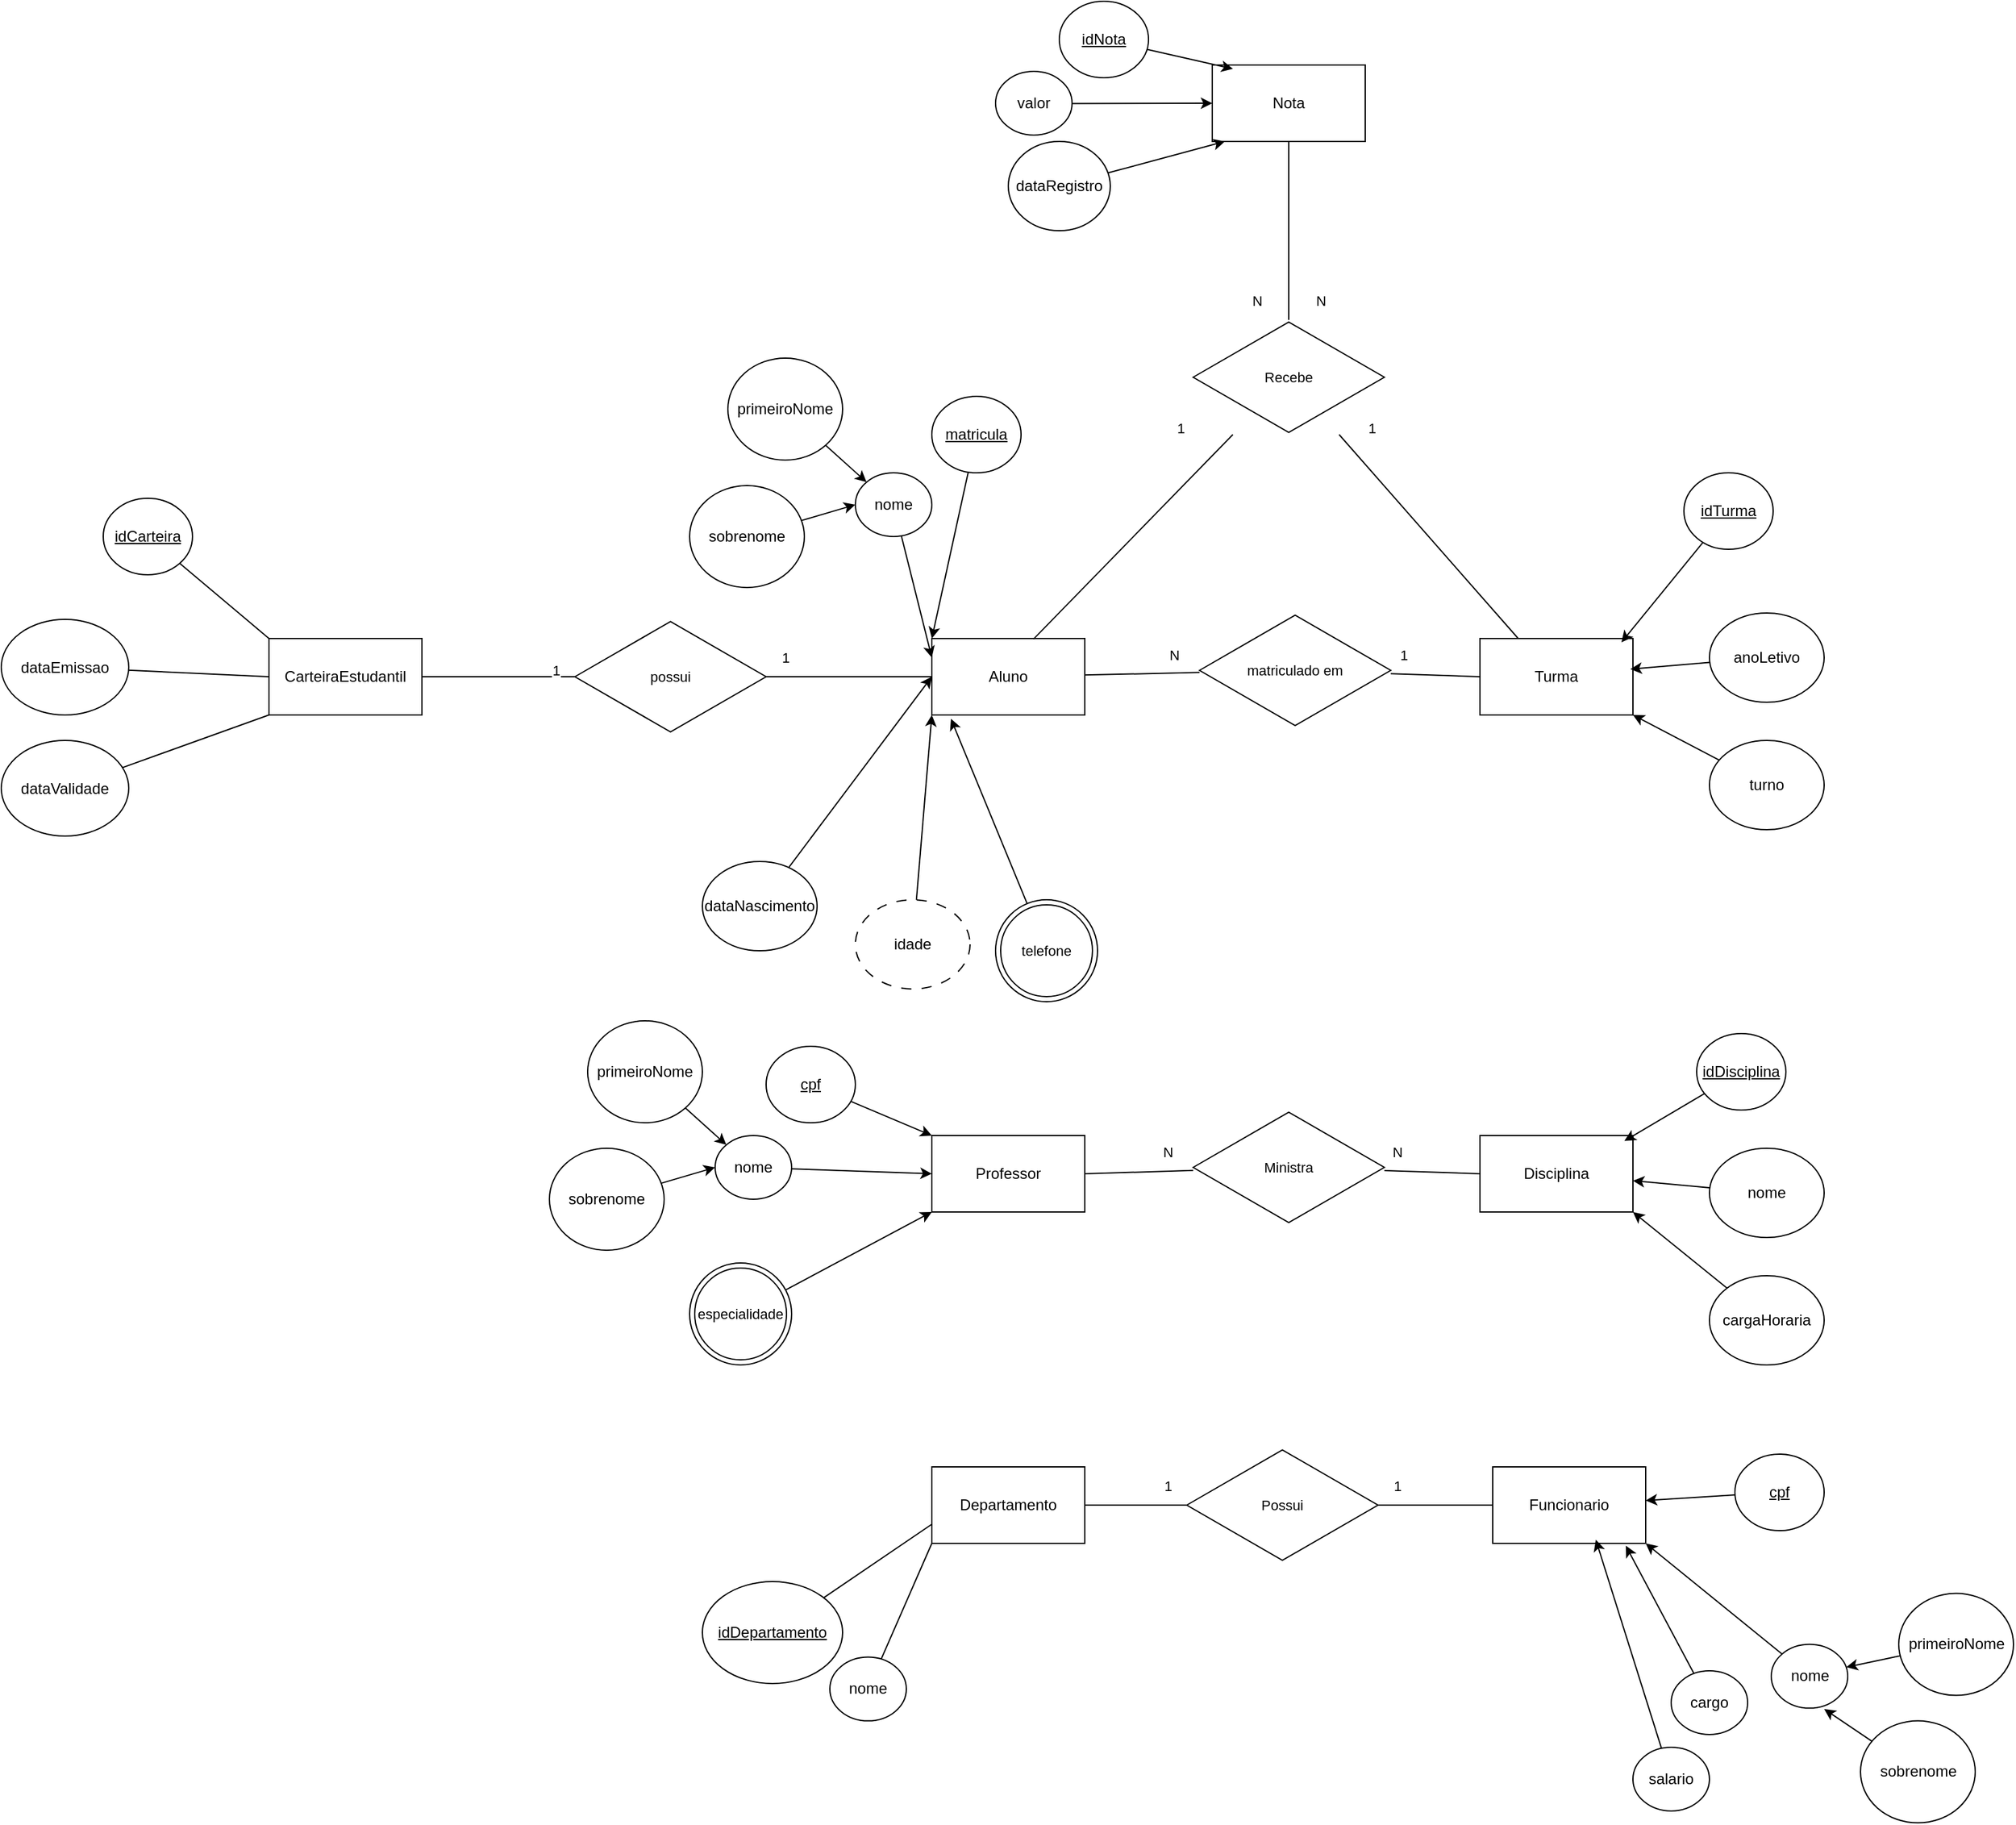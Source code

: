 <mxfile version="28.1.0">
  <diagram id="C5RBs43oDa-KdzZeNtuy" name="Page-1">
    <mxGraphModel dx="2505" dy="2043" grid="1" gridSize="10" guides="1" tooltips="1" connect="1" arrows="1" fold="1" page="1" pageScale="1" pageWidth="827" pageHeight="1169" math="0" shadow="0">
      <root>
        <mxCell id="WIyWlLk6GJQsqaUBKTNV-0" />
        <mxCell id="WIyWlLk6GJQsqaUBKTNV-1" parent="WIyWlLk6GJQsqaUBKTNV-0" />
        <mxCell id="aJ0csZWAjKoqi-2T0C5s-0" value="Aluno" style="rounded=0;whiteSpace=wrap;html=1;" vertex="1" parent="WIyWlLk6GJQsqaUBKTNV-1">
          <mxGeometry x="80" y="340" width="120" height="60" as="geometry" />
        </mxCell>
        <mxCell id="aJ0csZWAjKoqi-2T0C5s-2" style="rounded=0;orthogonalLoop=1;jettySize=auto;html=1;entryX=0;entryY=0;entryDx=0;entryDy=0;" edge="1" parent="WIyWlLk6GJQsqaUBKTNV-1" source="aJ0csZWAjKoqi-2T0C5s-1" target="aJ0csZWAjKoqi-2T0C5s-0">
          <mxGeometry relative="1" as="geometry" />
        </mxCell>
        <mxCell id="aJ0csZWAjKoqi-2T0C5s-1" value="matricula" style="ellipse;whiteSpace=wrap;html=1;fontStyle=4" vertex="1" parent="WIyWlLk6GJQsqaUBKTNV-1">
          <mxGeometry x="80" y="150" width="70" height="60" as="geometry" />
        </mxCell>
        <mxCell id="aJ0csZWAjKoqi-2T0C5s-4" style="edgeStyle=none;shape=connector;rounded=0;orthogonalLoop=1;jettySize=auto;html=1;entryX=0;entryY=0.25;entryDx=0;entryDy=0;strokeColor=default;align=center;verticalAlign=middle;fontFamily=Helvetica;fontSize=11;fontColor=default;labelBackgroundColor=default;endArrow=classic;" edge="1" parent="WIyWlLk6GJQsqaUBKTNV-1" source="aJ0csZWAjKoqi-2T0C5s-3" target="aJ0csZWAjKoqi-2T0C5s-0">
          <mxGeometry relative="1" as="geometry" />
        </mxCell>
        <mxCell id="aJ0csZWAjKoqi-2T0C5s-3" value="nome" style="ellipse;whiteSpace=wrap;html=1;fontStyle=0" vertex="1" parent="WIyWlLk6GJQsqaUBKTNV-1">
          <mxGeometry x="20" y="210" width="60" height="50" as="geometry" />
        </mxCell>
        <mxCell id="aJ0csZWAjKoqi-2T0C5s-6" style="edgeStyle=none;shape=connector;rounded=0;orthogonalLoop=1;jettySize=auto;html=1;entryX=0;entryY=0;entryDx=0;entryDy=0;strokeColor=default;align=center;verticalAlign=middle;fontFamily=Helvetica;fontSize=11;fontColor=default;labelBackgroundColor=default;endArrow=classic;" edge="1" parent="WIyWlLk6GJQsqaUBKTNV-1" source="aJ0csZWAjKoqi-2T0C5s-5" target="aJ0csZWAjKoqi-2T0C5s-3">
          <mxGeometry relative="1" as="geometry" />
        </mxCell>
        <mxCell id="aJ0csZWAjKoqi-2T0C5s-5" value="primeiroNome" style="ellipse;whiteSpace=wrap;html=1;fontStyle=0" vertex="1" parent="WIyWlLk6GJQsqaUBKTNV-1">
          <mxGeometry x="-80" y="120" width="90" height="80" as="geometry" />
        </mxCell>
        <mxCell id="aJ0csZWAjKoqi-2T0C5s-8" style="edgeStyle=none;shape=connector;rounded=0;orthogonalLoop=1;jettySize=auto;html=1;entryX=0;entryY=0.5;entryDx=0;entryDy=0;strokeColor=default;align=center;verticalAlign=middle;fontFamily=Helvetica;fontSize=11;fontColor=default;labelBackgroundColor=default;endArrow=classic;" edge="1" parent="WIyWlLk6GJQsqaUBKTNV-1" source="aJ0csZWAjKoqi-2T0C5s-7" target="aJ0csZWAjKoqi-2T0C5s-3">
          <mxGeometry relative="1" as="geometry" />
        </mxCell>
        <mxCell id="aJ0csZWAjKoqi-2T0C5s-7" value="sobrenome" style="ellipse;whiteSpace=wrap;html=1;fontStyle=0" vertex="1" parent="WIyWlLk6GJQsqaUBKTNV-1">
          <mxGeometry x="-110" y="220" width="90" height="80" as="geometry" />
        </mxCell>
        <mxCell id="aJ0csZWAjKoqi-2T0C5s-10" style="edgeStyle=none;shape=connector;rounded=0;orthogonalLoop=1;jettySize=auto;html=1;entryX=0;entryY=0.5;entryDx=0;entryDy=0;strokeColor=default;align=center;verticalAlign=middle;fontFamily=Helvetica;fontSize=11;fontColor=default;labelBackgroundColor=default;endArrow=classic;" edge="1" parent="WIyWlLk6GJQsqaUBKTNV-1" source="aJ0csZWAjKoqi-2T0C5s-9" target="aJ0csZWAjKoqi-2T0C5s-0">
          <mxGeometry relative="1" as="geometry" />
        </mxCell>
        <mxCell id="aJ0csZWAjKoqi-2T0C5s-9" value="dataNascimento" style="ellipse;whiteSpace=wrap;html=1;fontStyle=0" vertex="1" parent="WIyWlLk6GJQsqaUBKTNV-1">
          <mxGeometry x="-100" y="515" width="90" height="70" as="geometry" />
        </mxCell>
        <mxCell id="aJ0csZWAjKoqi-2T0C5s-12" style="edgeStyle=none;shape=connector;rounded=0;orthogonalLoop=1;jettySize=auto;html=1;entryX=0;entryY=1;entryDx=0;entryDy=0;strokeColor=default;align=center;verticalAlign=middle;fontFamily=Helvetica;fontSize=11;fontColor=default;labelBackgroundColor=default;endArrow=classic;" edge="1" parent="WIyWlLk6GJQsqaUBKTNV-1" source="aJ0csZWAjKoqi-2T0C5s-11" target="aJ0csZWAjKoqi-2T0C5s-0">
          <mxGeometry relative="1" as="geometry" />
        </mxCell>
        <mxCell id="aJ0csZWAjKoqi-2T0C5s-11" value="idade" style="ellipse;whiteSpace=wrap;html=1;fontStyle=0;dashed=1;dashPattern=8 8;" vertex="1" parent="WIyWlLk6GJQsqaUBKTNV-1">
          <mxGeometry x="20" y="545" width="90" height="70" as="geometry" />
        </mxCell>
        <mxCell id="aJ0csZWAjKoqi-2T0C5s-13" value="telefone" style="ellipse;shape=doubleEllipse;whiteSpace=wrap;html=1;aspect=fixed;fontFamily=Helvetica;fontSize=11;fontColor=default;labelBackgroundColor=default;" vertex="1" parent="WIyWlLk6GJQsqaUBKTNV-1">
          <mxGeometry x="130" y="545" width="80" height="80" as="geometry" />
        </mxCell>
        <mxCell id="aJ0csZWAjKoqi-2T0C5s-14" style="edgeStyle=none;shape=connector;rounded=0;orthogonalLoop=1;jettySize=auto;html=1;entryX=0.125;entryY=1.05;entryDx=0;entryDy=0;entryPerimeter=0;strokeColor=default;align=center;verticalAlign=middle;fontFamily=Helvetica;fontSize=11;fontColor=default;labelBackgroundColor=default;endArrow=classic;" edge="1" parent="WIyWlLk6GJQsqaUBKTNV-1" source="aJ0csZWAjKoqi-2T0C5s-13" target="aJ0csZWAjKoqi-2T0C5s-0">
          <mxGeometry relative="1" as="geometry" />
        </mxCell>
        <mxCell id="aJ0csZWAjKoqi-2T0C5s-15" value="Turma" style="rounded=0;whiteSpace=wrap;html=1;" vertex="1" parent="WIyWlLk6GJQsqaUBKTNV-1">
          <mxGeometry x="510" y="340" width="120" height="60" as="geometry" />
        </mxCell>
        <mxCell id="aJ0csZWAjKoqi-2T0C5s-16" value="idTurma" style="ellipse;whiteSpace=wrap;html=1;fontStyle=4" vertex="1" parent="WIyWlLk6GJQsqaUBKTNV-1">
          <mxGeometry x="670" y="210" width="70" height="60" as="geometry" />
        </mxCell>
        <mxCell id="aJ0csZWAjKoqi-2T0C5s-17" style="edgeStyle=none;shape=connector;rounded=0;orthogonalLoop=1;jettySize=auto;html=1;entryX=0.925;entryY=0.05;entryDx=0;entryDy=0;entryPerimeter=0;strokeColor=default;align=center;verticalAlign=middle;fontFamily=Helvetica;fontSize=11;fontColor=default;labelBackgroundColor=default;endArrow=classic;" edge="1" parent="WIyWlLk6GJQsqaUBKTNV-1" source="aJ0csZWAjKoqi-2T0C5s-16" target="aJ0csZWAjKoqi-2T0C5s-15">
          <mxGeometry relative="1" as="geometry" />
        </mxCell>
        <mxCell id="aJ0csZWAjKoqi-2T0C5s-18" value="anoLetivo" style="ellipse;whiteSpace=wrap;html=1;fontStyle=0" vertex="1" parent="WIyWlLk6GJQsqaUBKTNV-1">
          <mxGeometry x="690" y="320" width="90" height="70" as="geometry" />
        </mxCell>
        <mxCell id="aJ0csZWAjKoqi-2T0C5s-19" style="edgeStyle=none;shape=connector;rounded=0;orthogonalLoop=1;jettySize=auto;html=1;entryX=0.983;entryY=0.4;entryDx=0;entryDy=0;entryPerimeter=0;strokeColor=default;align=center;verticalAlign=middle;fontFamily=Helvetica;fontSize=11;fontColor=default;labelBackgroundColor=default;endArrow=classic;" edge="1" parent="WIyWlLk6GJQsqaUBKTNV-1" source="aJ0csZWAjKoqi-2T0C5s-18" target="aJ0csZWAjKoqi-2T0C5s-15">
          <mxGeometry relative="1" as="geometry" />
        </mxCell>
        <mxCell id="aJ0csZWAjKoqi-2T0C5s-21" style="edgeStyle=none;shape=connector;rounded=0;orthogonalLoop=1;jettySize=auto;html=1;entryX=1;entryY=1;entryDx=0;entryDy=0;strokeColor=default;align=center;verticalAlign=middle;fontFamily=Helvetica;fontSize=11;fontColor=default;labelBackgroundColor=default;endArrow=classic;" edge="1" parent="WIyWlLk6GJQsqaUBKTNV-1" source="aJ0csZWAjKoqi-2T0C5s-20" target="aJ0csZWAjKoqi-2T0C5s-15">
          <mxGeometry relative="1" as="geometry" />
        </mxCell>
        <mxCell id="aJ0csZWAjKoqi-2T0C5s-20" value="turno" style="ellipse;whiteSpace=wrap;html=1;fontStyle=0" vertex="1" parent="WIyWlLk6GJQsqaUBKTNV-1">
          <mxGeometry x="690" y="420" width="90" height="70" as="geometry" />
        </mxCell>
        <mxCell id="aJ0csZWAjKoqi-2T0C5s-22" value="Professor" style="rounded=0;whiteSpace=wrap;html=1;" vertex="1" parent="WIyWlLk6GJQsqaUBKTNV-1">
          <mxGeometry x="80" y="730" width="120" height="60" as="geometry" />
        </mxCell>
        <mxCell id="aJ0csZWAjKoqi-2T0C5s-24" style="edgeStyle=none;shape=connector;rounded=0;orthogonalLoop=1;jettySize=auto;html=1;entryX=0;entryY=0;entryDx=0;entryDy=0;strokeColor=default;align=center;verticalAlign=middle;fontFamily=Helvetica;fontSize=11;fontColor=default;labelBackgroundColor=default;endArrow=classic;" edge="1" parent="WIyWlLk6GJQsqaUBKTNV-1" source="aJ0csZWAjKoqi-2T0C5s-23" target="aJ0csZWAjKoqi-2T0C5s-22">
          <mxGeometry relative="1" as="geometry" />
        </mxCell>
        <mxCell id="aJ0csZWAjKoqi-2T0C5s-23" value="cpf" style="ellipse;whiteSpace=wrap;html=1;fontStyle=4" vertex="1" parent="WIyWlLk6GJQsqaUBKTNV-1">
          <mxGeometry x="-50" y="660" width="70" height="60" as="geometry" />
        </mxCell>
        <mxCell id="aJ0csZWAjKoqi-2T0C5s-30" style="edgeStyle=none;shape=connector;rounded=0;orthogonalLoop=1;jettySize=auto;html=1;entryX=0;entryY=0.5;entryDx=0;entryDy=0;strokeColor=default;align=center;verticalAlign=middle;fontFamily=Helvetica;fontSize=11;fontColor=default;labelBackgroundColor=default;endArrow=classic;" edge="1" parent="WIyWlLk6GJQsqaUBKTNV-1" source="aJ0csZWAjKoqi-2T0C5s-25" target="aJ0csZWAjKoqi-2T0C5s-22">
          <mxGeometry relative="1" as="geometry" />
        </mxCell>
        <mxCell id="aJ0csZWAjKoqi-2T0C5s-25" value="nome" style="ellipse;whiteSpace=wrap;html=1;fontStyle=0" vertex="1" parent="WIyWlLk6GJQsqaUBKTNV-1">
          <mxGeometry x="-90" y="730" width="60" height="50" as="geometry" />
        </mxCell>
        <mxCell id="aJ0csZWAjKoqi-2T0C5s-26" style="edgeStyle=none;shape=connector;rounded=0;orthogonalLoop=1;jettySize=auto;html=1;entryX=0;entryY=0;entryDx=0;entryDy=0;strokeColor=default;align=center;verticalAlign=middle;fontFamily=Helvetica;fontSize=11;fontColor=default;labelBackgroundColor=default;endArrow=classic;" edge="1" parent="WIyWlLk6GJQsqaUBKTNV-1" source="aJ0csZWAjKoqi-2T0C5s-27" target="aJ0csZWAjKoqi-2T0C5s-25">
          <mxGeometry relative="1" as="geometry" />
        </mxCell>
        <mxCell id="aJ0csZWAjKoqi-2T0C5s-27" value="primeiroNome" style="ellipse;whiteSpace=wrap;html=1;fontStyle=0" vertex="1" parent="WIyWlLk6GJQsqaUBKTNV-1">
          <mxGeometry x="-190" y="640" width="90" height="80" as="geometry" />
        </mxCell>
        <mxCell id="aJ0csZWAjKoqi-2T0C5s-28" style="edgeStyle=none;shape=connector;rounded=0;orthogonalLoop=1;jettySize=auto;html=1;entryX=0;entryY=0.5;entryDx=0;entryDy=0;strokeColor=default;align=center;verticalAlign=middle;fontFamily=Helvetica;fontSize=11;fontColor=default;labelBackgroundColor=default;endArrow=classic;" edge="1" parent="WIyWlLk6GJQsqaUBKTNV-1" source="aJ0csZWAjKoqi-2T0C5s-29" target="aJ0csZWAjKoqi-2T0C5s-25">
          <mxGeometry relative="1" as="geometry" />
        </mxCell>
        <mxCell id="aJ0csZWAjKoqi-2T0C5s-29" value="sobrenome" style="ellipse;whiteSpace=wrap;html=1;fontStyle=0" vertex="1" parent="WIyWlLk6GJQsqaUBKTNV-1">
          <mxGeometry x="-220" y="740" width="90" height="80" as="geometry" />
        </mxCell>
        <mxCell id="aJ0csZWAjKoqi-2T0C5s-32" style="edgeStyle=none;shape=connector;rounded=0;orthogonalLoop=1;jettySize=auto;html=1;entryX=0;entryY=1;entryDx=0;entryDy=0;strokeColor=default;align=center;verticalAlign=middle;fontFamily=Helvetica;fontSize=11;fontColor=default;labelBackgroundColor=default;endArrow=classic;" edge="1" parent="WIyWlLk6GJQsqaUBKTNV-1" source="aJ0csZWAjKoqi-2T0C5s-31" target="aJ0csZWAjKoqi-2T0C5s-22">
          <mxGeometry relative="1" as="geometry" />
        </mxCell>
        <mxCell id="aJ0csZWAjKoqi-2T0C5s-31" value="especialidade" style="ellipse;shape=doubleEllipse;whiteSpace=wrap;html=1;aspect=fixed;fontFamily=Helvetica;fontSize=11;fontColor=default;labelBackgroundColor=default;" vertex="1" parent="WIyWlLk6GJQsqaUBKTNV-1">
          <mxGeometry x="-110" y="830" width="80" height="80" as="geometry" />
        </mxCell>
        <mxCell id="aJ0csZWAjKoqi-2T0C5s-33" value="Disciplina" style="rounded=0;whiteSpace=wrap;html=1;" vertex="1" parent="WIyWlLk6GJQsqaUBKTNV-1">
          <mxGeometry x="510" y="730" width="120" height="60" as="geometry" />
        </mxCell>
        <mxCell id="aJ0csZWAjKoqi-2T0C5s-34" value="idDisciplina" style="ellipse;whiteSpace=wrap;html=1;fontStyle=4" vertex="1" parent="WIyWlLk6GJQsqaUBKTNV-1">
          <mxGeometry x="680" y="650" width="70" height="60" as="geometry" />
        </mxCell>
        <mxCell id="aJ0csZWAjKoqi-2T0C5s-35" style="edgeStyle=none;shape=connector;rounded=0;orthogonalLoop=1;jettySize=auto;html=1;entryX=0.944;entryY=0.071;entryDx=0;entryDy=0;entryPerimeter=0;strokeColor=default;align=center;verticalAlign=middle;fontFamily=Helvetica;fontSize=11;fontColor=default;labelBackgroundColor=default;endArrow=classic;" edge="1" parent="WIyWlLk6GJQsqaUBKTNV-1" source="aJ0csZWAjKoqi-2T0C5s-34" target="aJ0csZWAjKoqi-2T0C5s-33">
          <mxGeometry relative="1" as="geometry" />
        </mxCell>
        <mxCell id="aJ0csZWAjKoqi-2T0C5s-37" style="edgeStyle=none;shape=connector;rounded=0;orthogonalLoop=1;jettySize=auto;html=1;strokeColor=default;align=center;verticalAlign=middle;fontFamily=Helvetica;fontSize=11;fontColor=default;labelBackgroundColor=default;endArrow=classic;" edge="1" parent="WIyWlLk6GJQsqaUBKTNV-1" source="aJ0csZWAjKoqi-2T0C5s-36" target="aJ0csZWAjKoqi-2T0C5s-33">
          <mxGeometry relative="1" as="geometry" />
        </mxCell>
        <mxCell id="aJ0csZWAjKoqi-2T0C5s-36" value="nome" style="ellipse;whiteSpace=wrap;html=1;fontStyle=0" vertex="1" parent="WIyWlLk6GJQsqaUBKTNV-1">
          <mxGeometry x="690" y="740" width="90" height="70" as="geometry" />
        </mxCell>
        <mxCell id="aJ0csZWAjKoqi-2T0C5s-39" style="edgeStyle=none;shape=connector;rounded=0;orthogonalLoop=1;jettySize=auto;html=1;entryX=1;entryY=1;entryDx=0;entryDy=0;strokeColor=default;align=center;verticalAlign=middle;fontFamily=Helvetica;fontSize=11;fontColor=default;labelBackgroundColor=default;endArrow=classic;" edge="1" parent="WIyWlLk6GJQsqaUBKTNV-1" source="aJ0csZWAjKoqi-2T0C5s-38" target="aJ0csZWAjKoqi-2T0C5s-33">
          <mxGeometry relative="1" as="geometry" />
        </mxCell>
        <mxCell id="aJ0csZWAjKoqi-2T0C5s-38" value="cargaHoraria" style="ellipse;whiteSpace=wrap;html=1;fontStyle=0" vertex="1" parent="WIyWlLk6GJQsqaUBKTNV-1">
          <mxGeometry x="690" y="840" width="90" height="70" as="geometry" />
        </mxCell>
        <mxCell id="aJ0csZWAjKoqi-2T0C5s-40" value="Nota" style="rounded=0;whiteSpace=wrap;html=1;" vertex="1" parent="WIyWlLk6GJQsqaUBKTNV-1">
          <mxGeometry x="300" y="-110" width="120" height="60" as="geometry" />
        </mxCell>
        <mxCell id="aJ0csZWAjKoqi-2T0C5s-41" value="idNota" style="ellipse;whiteSpace=wrap;html=1;fontStyle=4" vertex="1" parent="WIyWlLk6GJQsqaUBKTNV-1">
          <mxGeometry x="180" y="-160" width="70" height="60" as="geometry" />
        </mxCell>
        <mxCell id="aJ0csZWAjKoqi-2T0C5s-42" style="edgeStyle=none;shape=connector;rounded=0;orthogonalLoop=1;jettySize=auto;html=1;entryX=0.135;entryY=0.051;entryDx=0;entryDy=0;entryPerimeter=0;strokeColor=default;align=center;verticalAlign=middle;fontFamily=Helvetica;fontSize=11;fontColor=default;labelBackgroundColor=default;endArrow=classic;" edge="1" parent="WIyWlLk6GJQsqaUBKTNV-1" source="aJ0csZWAjKoqi-2T0C5s-41" target="aJ0csZWAjKoqi-2T0C5s-40">
          <mxGeometry relative="1" as="geometry" />
        </mxCell>
        <mxCell id="aJ0csZWAjKoqi-2T0C5s-46" style="edgeStyle=none;shape=connector;rounded=0;orthogonalLoop=1;jettySize=auto;html=1;strokeColor=default;align=center;verticalAlign=middle;fontFamily=Helvetica;fontSize=11;fontColor=default;labelBackgroundColor=default;endArrow=classic;" edge="1" parent="WIyWlLk6GJQsqaUBKTNV-1" source="aJ0csZWAjKoqi-2T0C5s-43" target="aJ0csZWAjKoqi-2T0C5s-40">
          <mxGeometry relative="1" as="geometry" />
        </mxCell>
        <mxCell id="aJ0csZWAjKoqi-2T0C5s-43" value="valor" style="ellipse;whiteSpace=wrap;html=1;fontStyle=0" vertex="1" parent="WIyWlLk6GJQsqaUBKTNV-1">
          <mxGeometry x="130" y="-105" width="60" height="50" as="geometry" />
        </mxCell>
        <mxCell id="aJ0csZWAjKoqi-2T0C5s-44" value="dataRegistro" style="ellipse;whiteSpace=wrap;html=1;fontStyle=0" vertex="1" parent="WIyWlLk6GJQsqaUBKTNV-1">
          <mxGeometry x="140" y="-50" width="80" height="70" as="geometry" />
        </mxCell>
        <mxCell id="aJ0csZWAjKoqi-2T0C5s-45" style="edgeStyle=none;shape=connector;rounded=0;orthogonalLoop=1;jettySize=auto;html=1;entryX=0.083;entryY=1;entryDx=0;entryDy=0;entryPerimeter=0;strokeColor=default;align=center;verticalAlign=middle;fontFamily=Helvetica;fontSize=11;fontColor=default;labelBackgroundColor=default;endArrow=classic;" edge="1" parent="WIyWlLk6GJQsqaUBKTNV-1" source="aJ0csZWAjKoqi-2T0C5s-44" target="aJ0csZWAjKoqi-2T0C5s-40">
          <mxGeometry relative="1" as="geometry" />
        </mxCell>
        <mxCell id="aJ0csZWAjKoqi-2T0C5s-47" value="Funcionario" style="rounded=0;whiteSpace=wrap;html=1;" vertex="1" parent="WIyWlLk6GJQsqaUBKTNV-1">
          <mxGeometry x="520" y="990" width="120" height="60" as="geometry" />
        </mxCell>
        <mxCell id="aJ0csZWAjKoqi-2T0C5s-49" style="edgeStyle=none;shape=connector;rounded=0;orthogonalLoop=1;jettySize=auto;html=1;strokeColor=default;align=center;verticalAlign=middle;fontFamily=Helvetica;fontSize=11;fontColor=default;labelBackgroundColor=default;endArrow=classic;" edge="1" parent="WIyWlLk6GJQsqaUBKTNV-1" source="aJ0csZWAjKoqi-2T0C5s-48" target="aJ0csZWAjKoqi-2T0C5s-47">
          <mxGeometry relative="1" as="geometry" />
        </mxCell>
        <mxCell id="aJ0csZWAjKoqi-2T0C5s-48" value="cpf" style="ellipse;whiteSpace=wrap;html=1;fontStyle=4" vertex="1" parent="WIyWlLk6GJQsqaUBKTNV-1">
          <mxGeometry x="710" y="980" width="70" height="60" as="geometry" />
        </mxCell>
        <mxCell id="aJ0csZWAjKoqi-2T0C5s-50" value="nome" style="ellipse;whiteSpace=wrap;html=1;fontStyle=0" vertex="1" parent="WIyWlLk6GJQsqaUBKTNV-1">
          <mxGeometry x="738.52" y="1129.28" width="60" height="50" as="geometry" />
        </mxCell>
        <mxCell id="aJ0csZWAjKoqi-2T0C5s-51" style="edgeStyle=none;shape=connector;rounded=0;orthogonalLoop=1;jettySize=auto;html=1;entryX=0.981;entryY=0.358;entryDx=0;entryDy=0;strokeColor=default;align=center;verticalAlign=middle;fontFamily=Helvetica;fontSize=11;fontColor=default;labelBackgroundColor=default;endArrow=classic;entryPerimeter=0;" edge="1" parent="WIyWlLk6GJQsqaUBKTNV-1" source="aJ0csZWAjKoqi-2T0C5s-52" target="aJ0csZWAjKoqi-2T0C5s-50">
          <mxGeometry relative="1" as="geometry" />
        </mxCell>
        <mxCell id="aJ0csZWAjKoqi-2T0C5s-52" value="primeiroNome" style="ellipse;whiteSpace=wrap;html=1;fontStyle=0" vertex="1" parent="WIyWlLk6GJQsqaUBKTNV-1">
          <mxGeometry x="838.52" y="1089.28" width="90" height="80" as="geometry" />
        </mxCell>
        <mxCell id="aJ0csZWAjKoqi-2T0C5s-53" style="edgeStyle=none;shape=connector;rounded=0;orthogonalLoop=1;jettySize=auto;html=1;strokeColor=default;align=center;verticalAlign=middle;fontFamily=Helvetica;fontSize=11;fontColor=default;labelBackgroundColor=default;endArrow=classic;" edge="1" parent="WIyWlLk6GJQsqaUBKTNV-1" source="aJ0csZWAjKoqi-2T0C5s-54">
          <mxGeometry relative="1" as="geometry">
            <mxPoint x="780" y="1180" as="targetPoint" />
          </mxGeometry>
        </mxCell>
        <mxCell id="aJ0csZWAjKoqi-2T0C5s-54" value="sobrenome" style="ellipse;whiteSpace=wrap;html=1;fontStyle=0" vertex="1" parent="WIyWlLk6GJQsqaUBKTNV-1">
          <mxGeometry x="808.52" y="1189.28" width="90" height="80" as="geometry" />
        </mxCell>
        <mxCell id="aJ0csZWAjKoqi-2T0C5s-55" style="edgeStyle=none;shape=connector;rounded=0;orthogonalLoop=1;jettySize=auto;html=1;entryX=1;entryY=1;entryDx=0;entryDy=0;strokeColor=default;align=center;verticalAlign=middle;fontFamily=Helvetica;fontSize=11;fontColor=default;labelBackgroundColor=default;endArrow=classic;" edge="1" parent="WIyWlLk6GJQsqaUBKTNV-1" source="aJ0csZWAjKoqi-2T0C5s-50" target="aJ0csZWAjKoqi-2T0C5s-47">
          <mxGeometry relative="1" as="geometry">
            <mxPoint x="730" y="1070" as="targetPoint" />
          </mxGeometry>
        </mxCell>
        <mxCell id="aJ0csZWAjKoqi-2T0C5s-57" value="salario&lt;span style=&quot;color: rgba(0, 0, 0, 0); font-family: monospace; font-size: 0px; text-align: start; text-wrap-mode: nowrap;&quot;&gt;%3CmxGraphModel%3E%3Croot%3E%3CmxCell%20id%3D%220%22%2F%3E%3CmxCell%20id%3D%221%22%20parent%3D%220%22%2F%3E%3CmxCell%20id%3D%222%22%20value%3D%22nome%22%20style%3D%22ellipse%3BwhiteSpace%3Dwrap%3Bhtml%3D1%3BfontStyle%3D0%22%20vertex%3D%221%22%20parent%3D%221%22%3E%3CmxGeometry%20x%3D%22738.52%22%20y%3D%221129.28%22%20width%3D%2260%22%20height%3D%2250%22%20as%3D%22geometry%22%2F%3E%3C%2FmxCell%3E%3C%2Froot%3E%3C%2FmxGraphModel%3E&lt;/span&gt;" style="ellipse;whiteSpace=wrap;html=1;fontStyle=0" vertex="1" parent="WIyWlLk6GJQsqaUBKTNV-1">
          <mxGeometry x="630" y="1210" width="60" height="50" as="geometry" />
        </mxCell>
        <mxCell id="aJ0csZWAjKoqi-2T0C5s-58" value="cargo" style="ellipse;whiteSpace=wrap;html=1;fontStyle=0" vertex="1" parent="WIyWlLk6GJQsqaUBKTNV-1">
          <mxGeometry x="660" y="1150" width="60" height="50" as="geometry" />
        </mxCell>
        <mxCell id="aJ0csZWAjKoqi-2T0C5s-59" style="edgeStyle=none;shape=connector;rounded=0;orthogonalLoop=1;jettySize=auto;html=1;entryX=0.87;entryY=1.031;entryDx=0;entryDy=0;entryPerimeter=0;strokeColor=default;align=center;verticalAlign=middle;fontFamily=Helvetica;fontSize=11;fontColor=default;labelBackgroundColor=default;endArrow=classic;" edge="1" parent="WIyWlLk6GJQsqaUBKTNV-1" source="aJ0csZWAjKoqi-2T0C5s-58" target="aJ0csZWAjKoqi-2T0C5s-47">
          <mxGeometry relative="1" as="geometry" />
        </mxCell>
        <mxCell id="aJ0csZWAjKoqi-2T0C5s-60" style="edgeStyle=none;shape=connector;rounded=0;orthogonalLoop=1;jettySize=auto;html=1;entryX=0.674;entryY=0.953;entryDx=0;entryDy=0;entryPerimeter=0;strokeColor=default;align=center;verticalAlign=middle;fontFamily=Helvetica;fontSize=11;fontColor=default;labelBackgroundColor=default;endArrow=classic;" edge="1" parent="WIyWlLk6GJQsqaUBKTNV-1" source="aJ0csZWAjKoqi-2T0C5s-57" target="aJ0csZWAjKoqi-2T0C5s-47">
          <mxGeometry relative="1" as="geometry" />
        </mxCell>
        <mxCell id="aJ0csZWAjKoqi-2T0C5s-62" style="edgeStyle=none;shape=connector;rounded=0;orthogonalLoop=1;jettySize=auto;html=1;strokeColor=default;align=center;verticalAlign=middle;fontFamily=Helvetica;fontSize=11;fontColor=default;labelBackgroundColor=default;endArrow=none;endFill=0;" edge="1" parent="WIyWlLk6GJQsqaUBKTNV-1" source="aJ0csZWAjKoqi-2T0C5s-61" target="aJ0csZWAjKoqi-2T0C5s-0">
          <mxGeometry relative="1" as="geometry" />
        </mxCell>
        <mxCell id="aJ0csZWAjKoqi-2T0C5s-63" style="edgeStyle=none;shape=connector;rounded=0;orthogonalLoop=1;jettySize=auto;html=1;entryX=0;entryY=0.5;entryDx=0;entryDy=0;strokeColor=default;align=center;verticalAlign=middle;fontFamily=Helvetica;fontSize=11;fontColor=default;labelBackgroundColor=default;endArrow=none;endFill=0;" edge="1" parent="WIyWlLk6GJQsqaUBKTNV-1" source="aJ0csZWAjKoqi-2T0C5s-61" target="aJ0csZWAjKoqi-2T0C5s-15">
          <mxGeometry relative="1" as="geometry" />
        </mxCell>
        <mxCell id="aJ0csZWAjKoqi-2T0C5s-61" value="matriculado em" style="html=1;whiteSpace=wrap;aspect=fixed;shape=isoRectangle;fontFamily=Helvetica;fontSize=11;fontColor=default;labelBackgroundColor=default;" vertex="1" parent="WIyWlLk6GJQsqaUBKTNV-1">
          <mxGeometry x="290" y="320" width="150" height="90" as="geometry" />
        </mxCell>
        <mxCell id="aJ0csZWAjKoqi-2T0C5s-64" value="N" style="text;html=1;align=center;verticalAlign=middle;resizable=0;points=[];autosize=1;strokeColor=none;fillColor=none;fontFamily=Helvetica;fontSize=11;fontColor=default;labelBackgroundColor=default;" vertex="1" parent="WIyWlLk6GJQsqaUBKTNV-1">
          <mxGeometry x="255" y="338" width="30" height="30" as="geometry" />
        </mxCell>
        <mxCell id="aJ0csZWAjKoqi-2T0C5s-65" value="1" style="text;html=1;align=center;verticalAlign=middle;resizable=0;points=[];autosize=1;strokeColor=none;fillColor=none;fontFamily=Helvetica;fontSize=11;fontColor=default;labelBackgroundColor=default;" vertex="1" parent="WIyWlLk6GJQsqaUBKTNV-1">
          <mxGeometry x="435" y="338" width="30" height="30" as="geometry" />
        </mxCell>
        <mxCell id="aJ0csZWAjKoqi-2T0C5s-70" style="edgeStyle=none;shape=connector;rounded=0;orthogonalLoop=1;jettySize=auto;html=1;entryX=0;entryY=0.5;entryDx=0;entryDy=0;strokeColor=default;align=center;verticalAlign=middle;fontFamily=Helvetica;fontSize=11;fontColor=default;labelBackgroundColor=default;endArrow=none;endFill=0;" edge="1" parent="WIyWlLk6GJQsqaUBKTNV-1" source="aJ0csZWAjKoqi-2T0C5s-66" target="aJ0csZWAjKoqi-2T0C5s-33">
          <mxGeometry relative="1" as="geometry" />
        </mxCell>
        <mxCell id="aJ0csZWAjKoqi-2T0C5s-71" style="edgeStyle=none;shape=connector;rounded=0;orthogonalLoop=1;jettySize=auto;html=1;entryX=1;entryY=0.5;entryDx=0;entryDy=0;strokeColor=default;align=center;verticalAlign=middle;fontFamily=Helvetica;fontSize=11;fontColor=default;labelBackgroundColor=default;endArrow=none;endFill=0;" edge="1" parent="WIyWlLk6GJQsqaUBKTNV-1" source="aJ0csZWAjKoqi-2T0C5s-66" target="aJ0csZWAjKoqi-2T0C5s-22">
          <mxGeometry relative="1" as="geometry" />
        </mxCell>
        <mxCell id="aJ0csZWAjKoqi-2T0C5s-66" value="Ministra" style="html=1;whiteSpace=wrap;aspect=fixed;shape=isoRectangle;fontFamily=Helvetica;fontSize=11;fontColor=default;labelBackgroundColor=default;" vertex="1" parent="WIyWlLk6GJQsqaUBKTNV-1">
          <mxGeometry x="285" y="710" width="150" height="90" as="geometry" />
        </mxCell>
        <mxCell id="aJ0csZWAjKoqi-2T0C5s-67" value="N" style="text;html=1;align=center;verticalAlign=middle;resizable=0;points=[];autosize=1;strokeColor=none;fillColor=none;fontFamily=Helvetica;fontSize=11;fontColor=default;labelBackgroundColor=default;" vertex="1" parent="WIyWlLk6GJQsqaUBKTNV-1">
          <mxGeometry x="250" y="728" width="30" height="30" as="geometry" />
        </mxCell>
        <mxCell id="aJ0csZWAjKoqi-2T0C5s-68" value="N" style="text;html=1;align=center;verticalAlign=middle;resizable=0;points=[];autosize=1;strokeColor=none;fillColor=none;fontFamily=Helvetica;fontSize=11;fontColor=default;labelBackgroundColor=default;" vertex="1" parent="WIyWlLk6GJQsqaUBKTNV-1">
          <mxGeometry x="430" y="728" width="30" height="30" as="geometry" />
        </mxCell>
        <mxCell id="aJ0csZWAjKoqi-2T0C5s-76" style="edgeStyle=none;shape=connector;rounded=0;orthogonalLoop=1;jettySize=auto;html=1;entryX=0.25;entryY=0;entryDx=0;entryDy=0;strokeColor=default;align=center;verticalAlign=middle;fontFamily=Helvetica;fontSize=11;fontColor=default;labelBackgroundColor=default;endArrow=none;endFill=0;" edge="1" parent="WIyWlLk6GJQsqaUBKTNV-1" source="aJ0csZWAjKoqi-2T0C5s-72" target="aJ0csZWAjKoqi-2T0C5s-15">
          <mxGeometry relative="1" as="geometry" />
        </mxCell>
        <mxCell id="aJ0csZWAjKoqi-2T0C5s-77" style="edgeStyle=none;shape=connector;rounded=0;orthogonalLoop=1;jettySize=auto;html=1;entryX=0.5;entryY=1;entryDx=0;entryDy=0;strokeColor=default;align=center;verticalAlign=middle;fontFamily=Helvetica;fontSize=11;fontColor=default;labelBackgroundColor=default;endArrow=none;endFill=0;" edge="1" parent="WIyWlLk6GJQsqaUBKTNV-1" source="aJ0csZWAjKoqi-2T0C5s-72" target="aJ0csZWAjKoqi-2T0C5s-40">
          <mxGeometry relative="1" as="geometry" />
        </mxCell>
        <mxCell id="aJ0csZWAjKoqi-2T0C5s-72" value="Recebe" style="html=1;whiteSpace=wrap;aspect=fixed;shape=isoRectangle;fontFamily=Helvetica;fontSize=11;fontColor=default;labelBackgroundColor=default;" vertex="1" parent="WIyWlLk6GJQsqaUBKTNV-1">
          <mxGeometry x="285" y="90" width="150" height="90" as="geometry" />
        </mxCell>
        <mxCell id="aJ0csZWAjKoqi-2T0C5s-73" value="1" style="text;html=1;align=center;verticalAlign=middle;resizable=0;points=[];autosize=1;strokeColor=none;fillColor=none;fontFamily=Helvetica;fontSize=11;fontColor=default;labelBackgroundColor=default;" vertex="1" parent="WIyWlLk6GJQsqaUBKTNV-1">
          <mxGeometry x="260" y="160" width="30" height="30" as="geometry" />
        </mxCell>
        <mxCell id="aJ0csZWAjKoqi-2T0C5s-74" value="1" style="text;html=1;align=center;verticalAlign=middle;resizable=0;points=[];autosize=1;strokeColor=none;fillColor=none;fontFamily=Helvetica;fontSize=11;fontColor=default;labelBackgroundColor=default;" vertex="1" parent="WIyWlLk6GJQsqaUBKTNV-1">
          <mxGeometry x="410" y="160" width="30" height="30" as="geometry" />
        </mxCell>
        <mxCell id="aJ0csZWAjKoqi-2T0C5s-75" style="edgeStyle=none;shape=connector;rounded=0;orthogonalLoop=1;jettySize=auto;html=1;entryX=0.664;entryY=0.009;entryDx=0;entryDy=0;entryPerimeter=0;strokeColor=default;align=center;verticalAlign=middle;fontFamily=Helvetica;fontSize=11;fontColor=default;labelBackgroundColor=default;endArrow=none;endFill=0;" edge="1" parent="WIyWlLk6GJQsqaUBKTNV-1" source="aJ0csZWAjKoqi-2T0C5s-72" target="aJ0csZWAjKoqi-2T0C5s-0">
          <mxGeometry relative="1" as="geometry" />
        </mxCell>
        <mxCell id="aJ0csZWAjKoqi-2T0C5s-78" value="N" style="text;html=1;align=center;verticalAlign=middle;resizable=0;points=[];autosize=1;strokeColor=none;fillColor=none;fontFamily=Helvetica;fontSize=11;fontColor=default;labelBackgroundColor=default;" vertex="1" parent="WIyWlLk6GJQsqaUBKTNV-1">
          <mxGeometry x="320" y="60" width="30" height="30" as="geometry" />
        </mxCell>
        <mxCell id="aJ0csZWAjKoqi-2T0C5s-79" value="N" style="text;html=1;align=center;verticalAlign=middle;resizable=0;points=[];autosize=1;strokeColor=none;fillColor=none;fontFamily=Helvetica;fontSize=11;fontColor=default;labelBackgroundColor=default;" vertex="1" parent="WIyWlLk6GJQsqaUBKTNV-1">
          <mxGeometry x="370" y="60" width="30" height="30" as="geometry" />
        </mxCell>
        <mxCell id="aJ0csZWAjKoqi-2T0C5s-80" value="CarteiraEstudantil" style="rounded=0;whiteSpace=wrap;html=1;" vertex="1" parent="WIyWlLk6GJQsqaUBKTNV-1">
          <mxGeometry x="-440" y="340" width="120" height="60" as="geometry" />
        </mxCell>
        <mxCell id="aJ0csZWAjKoqi-2T0C5s-82" style="edgeStyle=none;shape=connector;rounded=0;orthogonalLoop=1;jettySize=auto;html=1;entryX=0;entryY=0.5;entryDx=0;entryDy=0;strokeColor=default;align=center;verticalAlign=middle;fontFamily=Helvetica;fontSize=11;fontColor=default;labelBackgroundColor=default;endArrow=none;endFill=0;" edge="1" parent="WIyWlLk6GJQsqaUBKTNV-1" source="aJ0csZWAjKoqi-2T0C5s-81" target="aJ0csZWAjKoqi-2T0C5s-0">
          <mxGeometry relative="1" as="geometry" />
        </mxCell>
        <mxCell id="aJ0csZWAjKoqi-2T0C5s-83" style="edgeStyle=none;shape=connector;rounded=0;orthogonalLoop=1;jettySize=auto;html=1;strokeColor=default;align=center;verticalAlign=middle;fontFamily=Helvetica;fontSize=11;fontColor=default;labelBackgroundColor=default;endArrow=none;endFill=0;" edge="1" parent="WIyWlLk6GJQsqaUBKTNV-1" source="aJ0csZWAjKoqi-2T0C5s-81" target="aJ0csZWAjKoqi-2T0C5s-80">
          <mxGeometry relative="1" as="geometry" />
        </mxCell>
        <mxCell id="aJ0csZWAjKoqi-2T0C5s-81" value="possui" style="html=1;whiteSpace=wrap;aspect=fixed;shape=isoRectangle;fontFamily=Helvetica;fontSize=11;fontColor=default;labelBackgroundColor=default;" vertex="1" parent="WIyWlLk6GJQsqaUBKTNV-1">
          <mxGeometry x="-200" y="325" width="150" height="90" as="geometry" />
        </mxCell>
        <mxCell id="aJ0csZWAjKoqi-2T0C5s-84" value="1" style="text;html=1;align=center;verticalAlign=middle;resizable=0;points=[];autosize=1;strokeColor=none;fillColor=none;fontFamily=Helvetica;fontSize=11;fontColor=default;labelBackgroundColor=default;" vertex="1" parent="WIyWlLk6GJQsqaUBKTNV-1">
          <mxGeometry x="-50" y="340" width="30" height="30" as="geometry" />
        </mxCell>
        <mxCell id="aJ0csZWAjKoqi-2T0C5s-85" value="1" style="text;html=1;align=center;verticalAlign=middle;resizable=0;points=[];autosize=1;strokeColor=none;fillColor=none;fontFamily=Helvetica;fontSize=11;fontColor=default;labelBackgroundColor=default;" vertex="1" parent="WIyWlLk6GJQsqaUBKTNV-1">
          <mxGeometry x="-230" y="350" width="30" height="30" as="geometry" />
        </mxCell>
        <mxCell id="aJ0csZWAjKoqi-2T0C5s-87" style="edgeStyle=none;shape=connector;rounded=0;orthogonalLoop=1;jettySize=auto;html=1;entryX=0;entryY=0;entryDx=0;entryDy=0;strokeColor=default;align=center;verticalAlign=middle;fontFamily=Helvetica;fontSize=11;fontColor=default;labelBackgroundColor=default;endArrow=none;endFill=0;" edge="1" parent="WIyWlLk6GJQsqaUBKTNV-1" source="aJ0csZWAjKoqi-2T0C5s-86" target="aJ0csZWAjKoqi-2T0C5s-80">
          <mxGeometry relative="1" as="geometry" />
        </mxCell>
        <mxCell id="aJ0csZWAjKoqi-2T0C5s-86" value="idCarteira" style="ellipse;whiteSpace=wrap;html=1;fontStyle=4" vertex="1" parent="WIyWlLk6GJQsqaUBKTNV-1">
          <mxGeometry x="-570" y="230" width="70" height="60" as="geometry" />
        </mxCell>
        <mxCell id="aJ0csZWAjKoqi-2T0C5s-91" style="edgeStyle=none;shape=connector;rounded=0;orthogonalLoop=1;jettySize=auto;html=1;entryX=0;entryY=0.5;entryDx=0;entryDy=0;strokeColor=default;align=center;verticalAlign=middle;fontFamily=Helvetica;fontSize=11;fontColor=default;labelBackgroundColor=default;endArrow=none;endFill=0;" edge="1" parent="WIyWlLk6GJQsqaUBKTNV-1" source="aJ0csZWAjKoqi-2T0C5s-88" target="aJ0csZWAjKoqi-2T0C5s-80">
          <mxGeometry relative="1" as="geometry" />
        </mxCell>
        <mxCell id="aJ0csZWAjKoqi-2T0C5s-88" value="dataEmissao" style="ellipse;whiteSpace=wrap;html=1;fontStyle=0" vertex="1" parent="WIyWlLk6GJQsqaUBKTNV-1">
          <mxGeometry x="-650" y="325" width="100" height="75" as="geometry" />
        </mxCell>
        <mxCell id="aJ0csZWAjKoqi-2T0C5s-90" style="edgeStyle=none;shape=connector;rounded=0;orthogonalLoop=1;jettySize=auto;html=1;entryX=0;entryY=1;entryDx=0;entryDy=0;strokeColor=default;align=center;verticalAlign=middle;fontFamily=Helvetica;fontSize=11;fontColor=default;labelBackgroundColor=default;endArrow=none;endFill=0;" edge="1" parent="WIyWlLk6GJQsqaUBKTNV-1" source="aJ0csZWAjKoqi-2T0C5s-89" target="aJ0csZWAjKoqi-2T0C5s-80">
          <mxGeometry relative="1" as="geometry" />
        </mxCell>
        <mxCell id="aJ0csZWAjKoqi-2T0C5s-89" value="dataValidade" style="ellipse;whiteSpace=wrap;html=1;fontStyle=0" vertex="1" parent="WIyWlLk6GJQsqaUBKTNV-1">
          <mxGeometry x="-650" y="420" width="100" height="75" as="geometry" />
        </mxCell>
        <mxCell id="aJ0csZWAjKoqi-2T0C5s-93" value="Departamento" style="rounded=0;whiteSpace=wrap;html=1;" vertex="1" parent="WIyWlLk6GJQsqaUBKTNV-1">
          <mxGeometry x="80" y="990" width="120" height="60" as="geometry" />
        </mxCell>
        <mxCell id="aJ0csZWAjKoqi-2T0C5s-95" style="edgeStyle=none;shape=connector;rounded=0;orthogonalLoop=1;jettySize=auto;html=1;entryX=1;entryY=0.5;entryDx=0;entryDy=0;strokeColor=default;align=center;verticalAlign=middle;fontFamily=Helvetica;fontSize=11;fontColor=default;labelBackgroundColor=default;endArrow=none;endFill=0;" edge="1" parent="WIyWlLk6GJQsqaUBKTNV-1" source="aJ0csZWAjKoqi-2T0C5s-94" target="aJ0csZWAjKoqi-2T0C5s-93">
          <mxGeometry relative="1" as="geometry" />
        </mxCell>
        <mxCell id="aJ0csZWAjKoqi-2T0C5s-96" style="edgeStyle=none;shape=connector;rounded=0;orthogonalLoop=1;jettySize=auto;html=1;entryX=0;entryY=0.5;entryDx=0;entryDy=0;strokeColor=default;align=center;verticalAlign=middle;fontFamily=Helvetica;fontSize=11;fontColor=default;labelBackgroundColor=default;endArrow=none;endFill=0;" edge="1" parent="WIyWlLk6GJQsqaUBKTNV-1" source="aJ0csZWAjKoqi-2T0C5s-94" target="aJ0csZWAjKoqi-2T0C5s-47">
          <mxGeometry relative="1" as="geometry" />
        </mxCell>
        <mxCell id="aJ0csZWAjKoqi-2T0C5s-94" value="Possui" style="html=1;whiteSpace=wrap;aspect=fixed;shape=isoRectangle;fontFamily=Helvetica;fontSize=11;fontColor=default;labelBackgroundColor=default;" vertex="1" parent="WIyWlLk6GJQsqaUBKTNV-1">
          <mxGeometry x="280" y="975" width="150" height="90" as="geometry" />
        </mxCell>
        <mxCell id="aJ0csZWAjKoqi-2T0C5s-97" value="1" style="text;html=1;align=center;verticalAlign=middle;resizable=0;points=[];autosize=1;strokeColor=none;fillColor=none;fontFamily=Helvetica;fontSize=11;fontColor=default;labelBackgroundColor=default;" vertex="1" parent="WIyWlLk6GJQsqaUBKTNV-1">
          <mxGeometry x="250" y="990" width="30" height="30" as="geometry" />
        </mxCell>
        <mxCell id="aJ0csZWAjKoqi-2T0C5s-98" value="1" style="text;html=1;align=center;verticalAlign=middle;resizable=0;points=[];autosize=1;strokeColor=none;fillColor=none;fontFamily=Helvetica;fontSize=11;fontColor=default;labelBackgroundColor=default;" vertex="1" parent="WIyWlLk6GJQsqaUBKTNV-1">
          <mxGeometry x="430" y="990" width="30" height="30" as="geometry" />
        </mxCell>
        <mxCell id="aJ0csZWAjKoqi-2T0C5s-100" style="edgeStyle=none;shape=connector;rounded=0;orthogonalLoop=1;jettySize=auto;html=1;entryX=0;entryY=0.75;entryDx=0;entryDy=0;strokeColor=default;align=center;verticalAlign=middle;fontFamily=Helvetica;fontSize=11;fontColor=default;labelBackgroundColor=default;endArrow=none;endFill=0;" edge="1" parent="WIyWlLk6GJQsqaUBKTNV-1" source="aJ0csZWAjKoqi-2T0C5s-99" target="aJ0csZWAjKoqi-2T0C5s-93">
          <mxGeometry relative="1" as="geometry" />
        </mxCell>
        <mxCell id="aJ0csZWAjKoqi-2T0C5s-99" value="idDepartamento" style="ellipse;whiteSpace=wrap;html=1;fontStyle=4" vertex="1" parent="WIyWlLk6GJQsqaUBKTNV-1">
          <mxGeometry x="-100" y="1080" width="110" height="80" as="geometry" />
        </mxCell>
        <mxCell id="aJ0csZWAjKoqi-2T0C5s-102" style="edgeStyle=none;shape=connector;rounded=0;orthogonalLoop=1;jettySize=auto;html=1;entryX=0;entryY=1;entryDx=0;entryDy=0;strokeColor=default;align=center;verticalAlign=middle;fontFamily=Helvetica;fontSize=11;fontColor=default;labelBackgroundColor=default;endArrow=none;endFill=0;" edge="1" parent="WIyWlLk6GJQsqaUBKTNV-1" source="aJ0csZWAjKoqi-2T0C5s-101" target="aJ0csZWAjKoqi-2T0C5s-93">
          <mxGeometry relative="1" as="geometry" />
        </mxCell>
        <mxCell id="aJ0csZWAjKoqi-2T0C5s-101" value="nome" style="ellipse;whiteSpace=wrap;html=1;fontStyle=0" vertex="1" parent="WIyWlLk6GJQsqaUBKTNV-1">
          <mxGeometry y="1139.28" width="60" height="50" as="geometry" />
        </mxCell>
      </root>
    </mxGraphModel>
  </diagram>
</mxfile>
